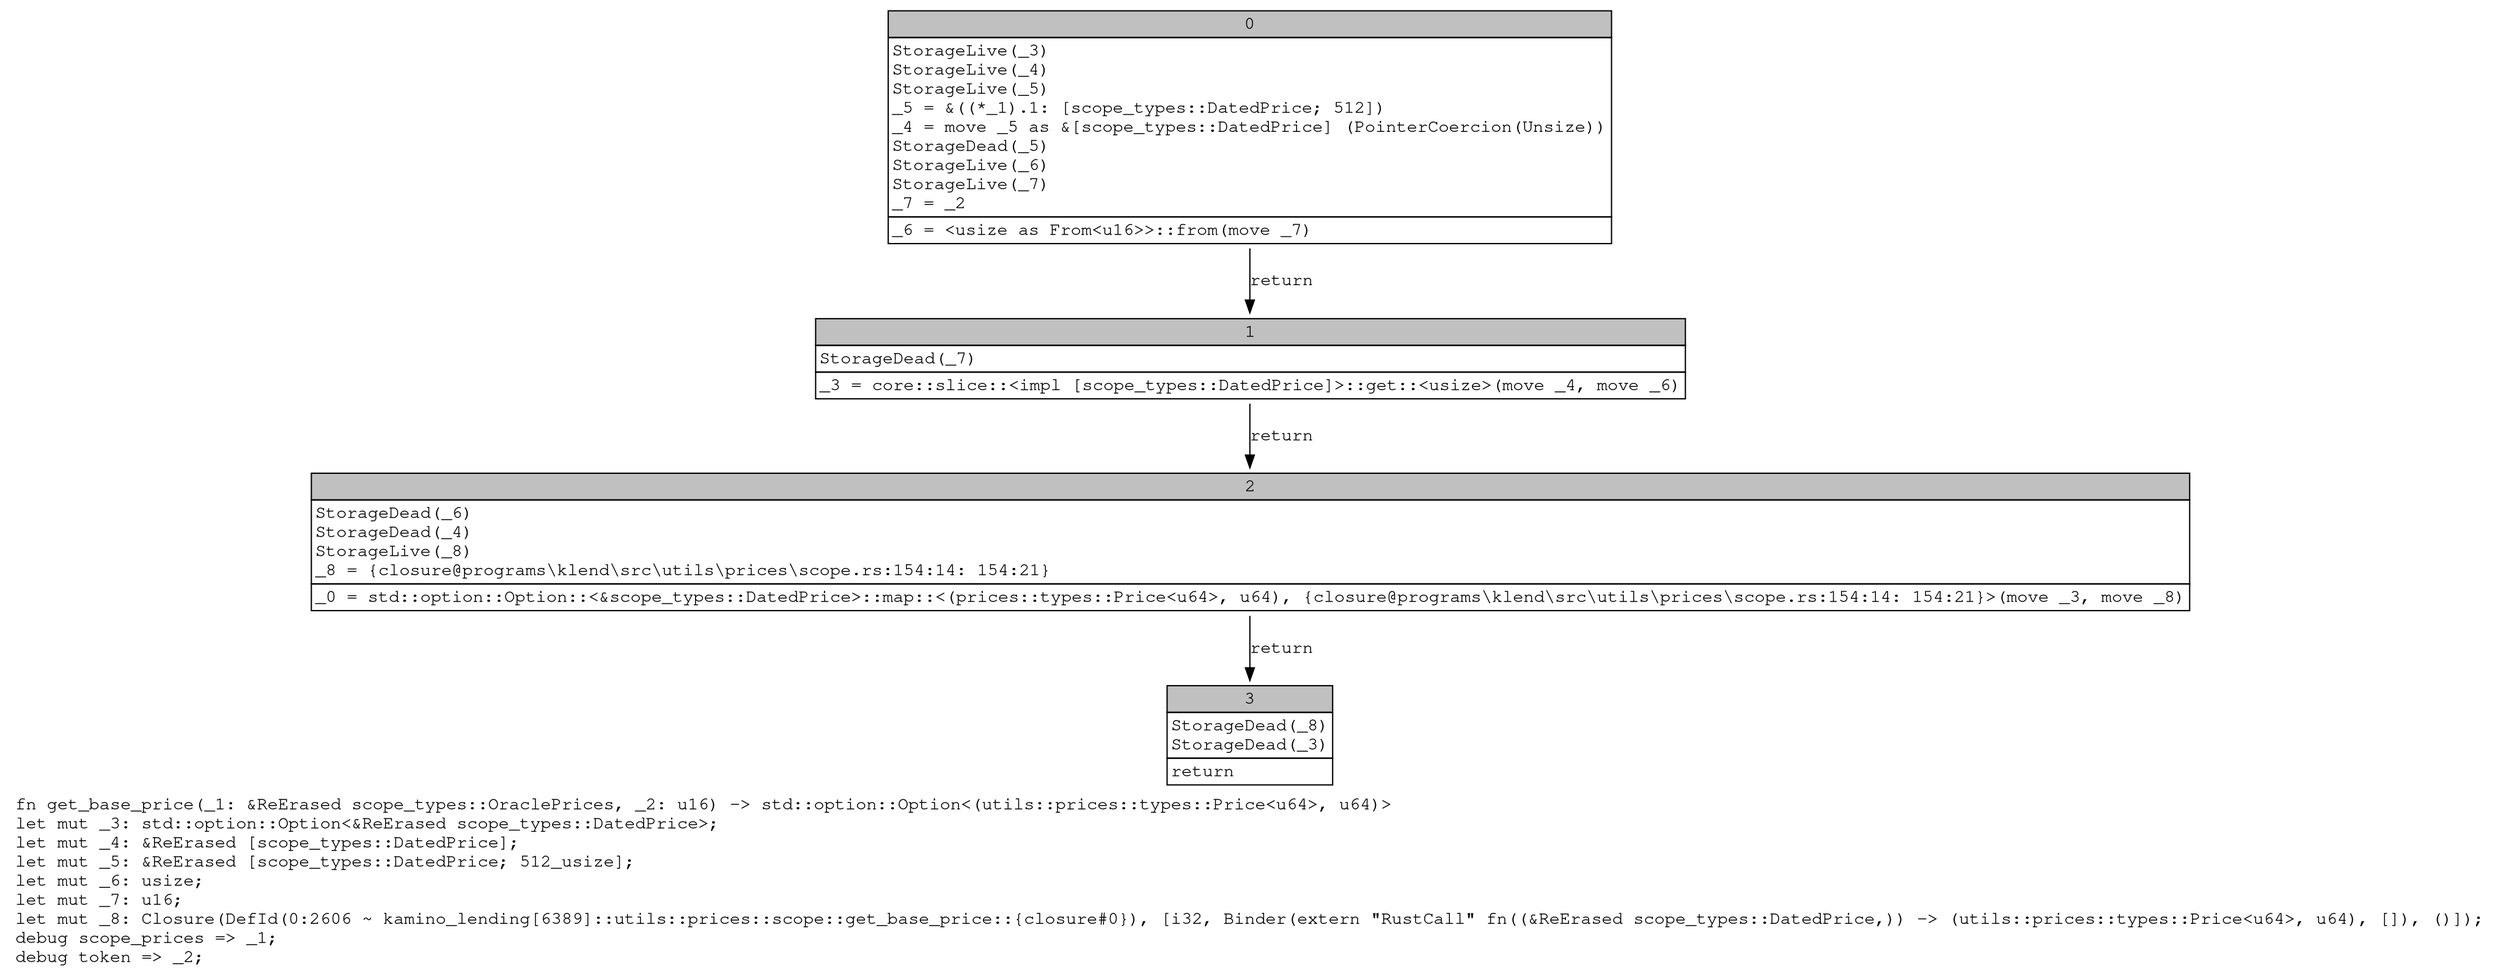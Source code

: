 digraph Mir_0_2605 {
    graph [fontname="Courier, monospace"];
    node [fontname="Courier, monospace"];
    edge [fontname="Courier, monospace"];
    label=<fn get_base_price(_1: &amp;ReErased scope_types::OraclePrices, _2: u16) -&gt; std::option::Option&lt;(utils::prices::types::Price&lt;u64&gt;, u64)&gt;<br align="left"/>let mut _3: std::option::Option&lt;&amp;ReErased scope_types::DatedPrice&gt;;<br align="left"/>let mut _4: &amp;ReErased [scope_types::DatedPrice];<br align="left"/>let mut _5: &amp;ReErased [scope_types::DatedPrice; 512_usize];<br align="left"/>let mut _6: usize;<br align="left"/>let mut _7: u16;<br align="left"/>let mut _8: Closure(DefId(0:2606 ~ kamino_lending[6389]::utils::prices::scope::get_base_price::{closure#0}), [i32, Binder(extern &quot;RustCall&quot; fn((&amp;ReErased scope_types::DatedPrice,)) -&gt; (utils::prices::types::Price&lt;u64&gt;, u64), []), ()]);<br align="left"/>debug scope_prices =&gt; _1;<br align="left"/>debug token =&gt; _2;<br align="left"/>>;
    bb0__0_2605 [shape="none", label=<<table border="0" cellborder="1" cellspacing="0"><tr><td bgcolor="gray" align="center" colspan="1">0</td></tr><tr><td align="left" balign="left">StorageLive(_3)<br/>StorageLive(_4)<br/>StorageLive(_5)<br/>_5 = &amp;((*_1).1: [scope_types::DatedPrice; 512])<br/>_4 = move _5 as &amp;[scope_types::DatedPrice] (PointerCoercion(Unsize))<br/>StorageDead(_5)<br/>StorageLive(_6)<br/>StorageLive(_7)<br/>_7 = _2<br/></td></tr><tr><td align="left">_6 = &lt;usize as From&lt;u16&gt;&gt;::from(move _7)</td></tr></table>>];
    bb1__0_2605 [shape="none", label=<<table border="0" cellborder="1" cellspacing="0"><tr><td bgcolor="gray" align="center" colspan="1">1</td></tr><tr><td align="left" balign="left">StorageDead(_7)<br/></td></tr><tr><td align="left">_3 = core::slice::&lt;impl [scope_types::DatedPrice]&gt;::get::&lt;usize&gt;(move _4, move _6)</td></tr></table>>];
    bb2__0_2605 [shape="none", label=<<table border="0" cellborder="1" cellspacing="0"><tr><td bgcolor="gray" align="center" colspan="1">2</td></tr><tr><td align="left" balign="left">StorageDead(_6)<br/>StorageDead(_4)<br/>StorageLive(_8)<br/>_8 = {closure@programs\klend\src\utils\prices\scope.rs:154:14: 154:21}<br/></td></tr><tr><td align="left">_0 = std::option::Option::&lt;&amp;scope_types::DatedPrice&gt;::map::&lt;(prices::types::Price&lt;u64&gt;, u64), {closure@programs\klend\src\utils\prices\scope.rs:154:14: 154:21}&gt;(move _3, move _8)</td></tr></table>>];
    bb3__0_2605 [shape="none", label=<<table border="0" cellborder="1" cellspacing="0"><tr><td bgcolor="gray" align="center" colspan="1">3</td></tr><tr><td align="left" balign="left">StorageDead(_8)<br/>StorageDead(_3)<br/></td></tr><tr><td align="left">return</td></tr></table>>];
    bb0__0_2605 -> bb1__0_2605 [label="return"];
    bb1__0_2605 -> bb2__0_2605 [label="return"];
    bb2__0_2605 -> bb3__0_2605 [label="return"];
}
